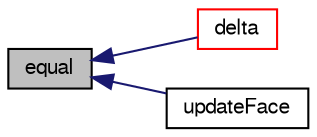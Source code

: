 digraph "equal"
{
  bgcolor="transparent";
  edge [fontname="FreeSans",fontsize="10",labelfontname="FreeSans",labelfontsize="10"];
  node [fontname="FreeSans",fontsize="10",shape=record];
  rankdir="LR";
  Node131 [label="equal",height=0.2,width=0.4,color="black", fillcolor="grey75", style="filled", fontcolor="black"];
  Node131 -> Node132 [dir="back",color="midnightblue",fontsize="10",style="solid",fontname="FreeSans"];
  Node132 [label="delta",height=0.2,width=0.4,color="red",URL="$a31126.html#a29b35039face980fbd644473e52bd7b0"];
  Node131 -> Node134 [dir="back",color="midnightblue",fontsize="10",style="solid",fontname="FreeSans"];
  Node134 [label="updateFace",height=0.2,width=0.4,color="black",URL="$a31126.html#a1d26c98c4f1336dbdfd38fda8dfe3224",tooltip="Influence of different value on same face. "];
}
